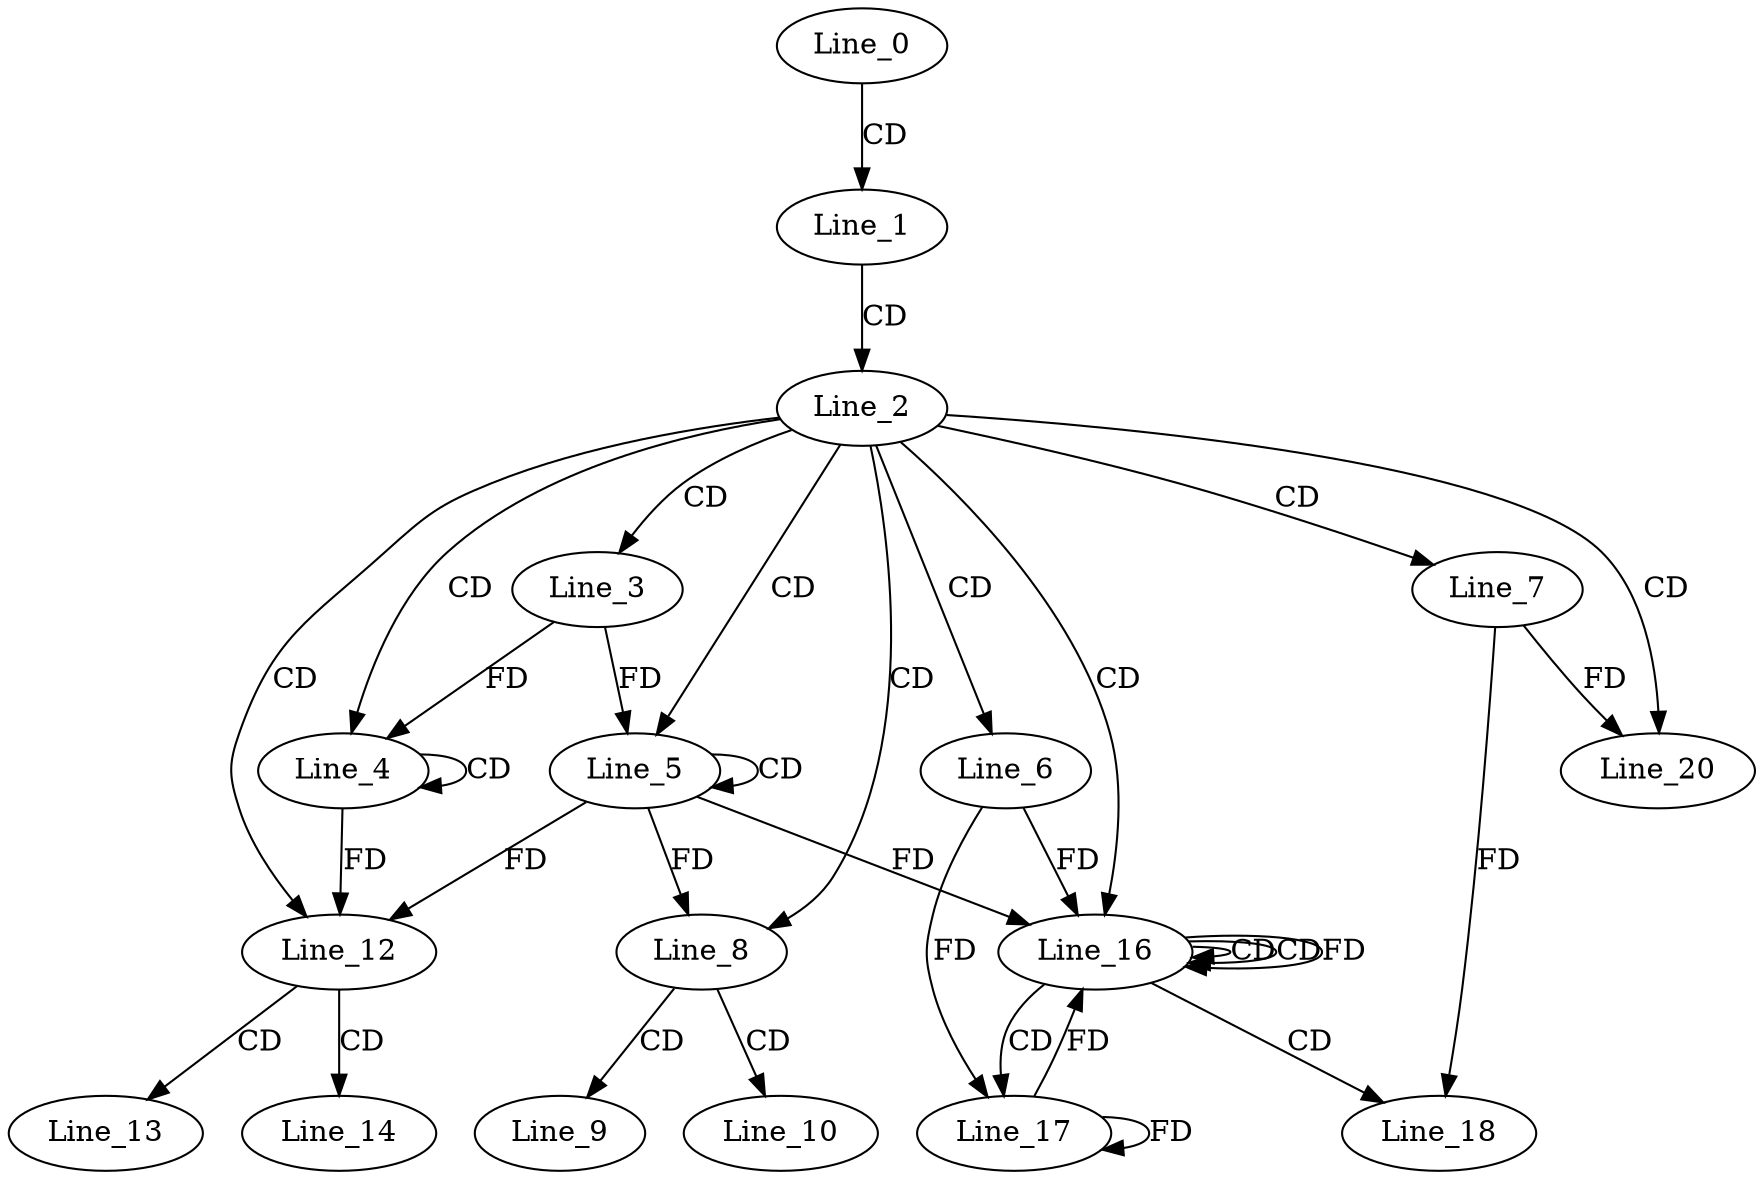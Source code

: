 digraph G {
  Line_0;
  Line_1;
  Line_2;
  Line_3;
  Line_4;
  Line_4;
  Line_5;
  Line_5;
  Line_6;
  Line_7;
  Line_8;
  Line_9;
  Line_10;
  Line_12;
  Line_13;
  Line_14;
  Line_16;
  Line_16;
  Line_16;
  Line_17;
  Line_18;
  Line_20;
  Line_0 -> Line_1 [ label="CD" ];
  Line_1 -> Line_2 [ label="CD" ];
  Line_2 -> Line_3 [ label="CD" ];
  Line_2 -> Line_4 [ label="CD" ];
  Line_4 -> Line_4 [ label="CD" ];
  Line_3 -> Line_4 [ label="FD" ];
  Line_2 -> Line_5 [ label="CD" ];
  Line_5 -> Line_5 [ label="CD" ];
  Line_3 -> Line_5 [ label="FD" ];
  Line_2 -> Line_6 [ label="CD" ];
  Line_2 -> Line_7 [ label="CD" ];
  Line_2 -> Line_8 [ label="CD" ];
  Line_5 -> Line_8 [ label="FD" ];
  Line_8 -> Line_9 [ label="CD" ];
  Line_8 -> Line_10 [ label="CD" ];
  Line_2 -> Line_12 [ label="CD" ];
  Line_4 -> Line_12 [ label="FD" ];
  Line_5 -> Line_12 [ label="FD" ];
  Line_12 -> Line_13 [ label="CD" ];
  Line_12 -> Line_14 [ label="CD" ];
  Line_2 -> Line_16 [ label="CD" ];
  Line_16 -> Line_16 [ label="CD" ];
  Line_6 -> Line_16 [ label="FD" ];
  Line_5 -> Line_16 [ label="FD" ];
  Line_16 -> Line_16 [ label="CD" ];
  Line_16 -> Line_16 [ label="FD" ];
  Line_16 -> Line_17 [ label="CD" ];
  Line_17 -> Line_17 [ label="FD" ];
  Line_6 -> Line_17 [ label="FD" ];
  Line_16 -> Line_18 [ label="CD" ];
  Line_7 -> Line_18 [ label="FD" ];
  Line_2 -> Line_20 [ label="CD" ];
  Line_7 -> Line_20 [ label="FD" ];
  Line_17 -> Line_16 [ label="FD" ];
}

